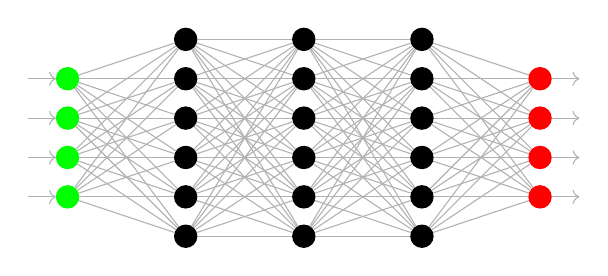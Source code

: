 \begin{tikzpicture}[node distance=0.5cm,
	font=\scriptsize,auto,
	every node/.style={circle,inner sep=0.1cm},
	input/.style={fill=green,draw=green},
	hidden/.style={fill=black,draw=black},
	output/.style={fill=red,draw=red}]

  
  \node [input] (i1) {};
  \node [below of=i1, input] (i2) {};
  \node [below of=i2, input] (i3) {};
  \node [below of=i3, input] (i4) {};

  \node [right of = i1, above of = i1, xshift=1cm, hidden] (h11) {};
  \node [below of=h11, hidden] (h12) {};
  \node [below of=h12, hidden] (h13) {};
  \node [below of=h13, hidden] (h14) {};
  \node [below of=h14, hidden] (h15) {};
  \node [below of=h15, hidden] (h16) {};

  \node [right of = h11, xshift=1cm, hidden] (h21) {};
  \node [below of=h21, hidden] (h22) {};
  \node [below of=h22, hidden] (h23) {};
  \node [below of=h23, hidden] (h24) {};
  \node [below of=h24, hidden] (h25) {};
  \node [below of=h25, hidden] (h26) {};

  \node [right of = h21, xshift=1cm, hidden] (h31) {};
  \node [below of=h31, hidden] (h32) {};
  \node [below of=h32, hidden] (h33) {};
  \node [below of=h33, hidden] (h34) {};
  \node [below of=h34, hidden] (h35) {};
  \node [below of=h35, hidden] (h36) {};

  \node [right of = h32, xshift=1cm, output] (o1) {};
  \node [below of=o1, output] (o2) {};
  \node [below of=o2, output] (o3) {};
  \node [below of=o3, output] (o4) {};
  %\node [right of=1, xshift=-1.52m, fill=gray!50!white,draw=gray,neuron] (3) {};

  \foreach \i in {1,...,4}{
	  \draw[<-,color=black!30!white] (i\i) -- ++(-0.5,0);
	  \draw[->,color=black!30!white] (o\i) -- ++(0.5,0);
  }
  \foreach \i in {1,...,4}{
	 \foreach \j in {1,...,6}{
		 \draw [color=black!30!white]  (i\i) -- (h1\j);
   }}
  \foreach \i in {1,...,6}{
	 \foreach \j in {1,...,6}{
		 \draw [color=black!30!white]  (h1\i) -- (h2\j);
		 \draw [color=black!30!white]  (h2\i) -- (h3\j);
   }}
  \foreach \i in {1,...,6}{
	 \foreach \j in {1,...,4}{
		 \draw [color=black!30!white]  (h3\i) -- (o\j);
   }}

   %\node[below of=h16,xshift=-1cm,yshift=-0.5cm,input,label=right:{input node}] (inf1) {};
   %\node[right of=inf1,xshift=1.5cm,hidden,label=right:{hidden node}] (inf2) {};
   %\node[right of=inf2,xshift=1.5cm,output,label=right:{output node}] (inf3) {};

\end{tikzpicture}
